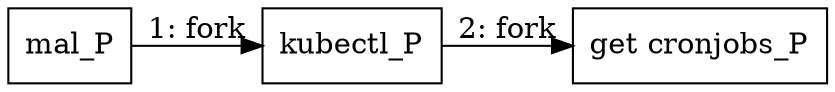 digraph "T1053.007" {
rankdir="LR"
size="9"
fixedsize="false"
splines="true"
nodesep=0.3
ranksep=0
fontsize=10
overlap="scalexy"
engine= "neato"
	"mal_P" [node_type=Process shape=box]
	"kubectl_P" [node_type=Process shape=box]
	"get cronjobs_P" [node_type=Process shape=box]
	"mal_P" -> "kubectl_P" [label="1: fork"]
	"kubectl_P" -> "get cronjobs_P" [label="2: fork"]
}
